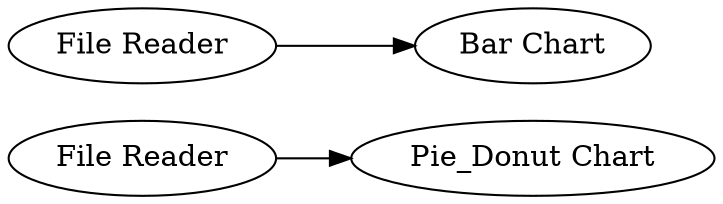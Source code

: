digraph {
	1 [label="File Reader"]
	2 [label="Pie_Donut Chart"]
	3 [label="File Reader"]
	4 [label="Bar Chart"]
	1 -> 2
	3 -> 4
	rankdir=LR
}

